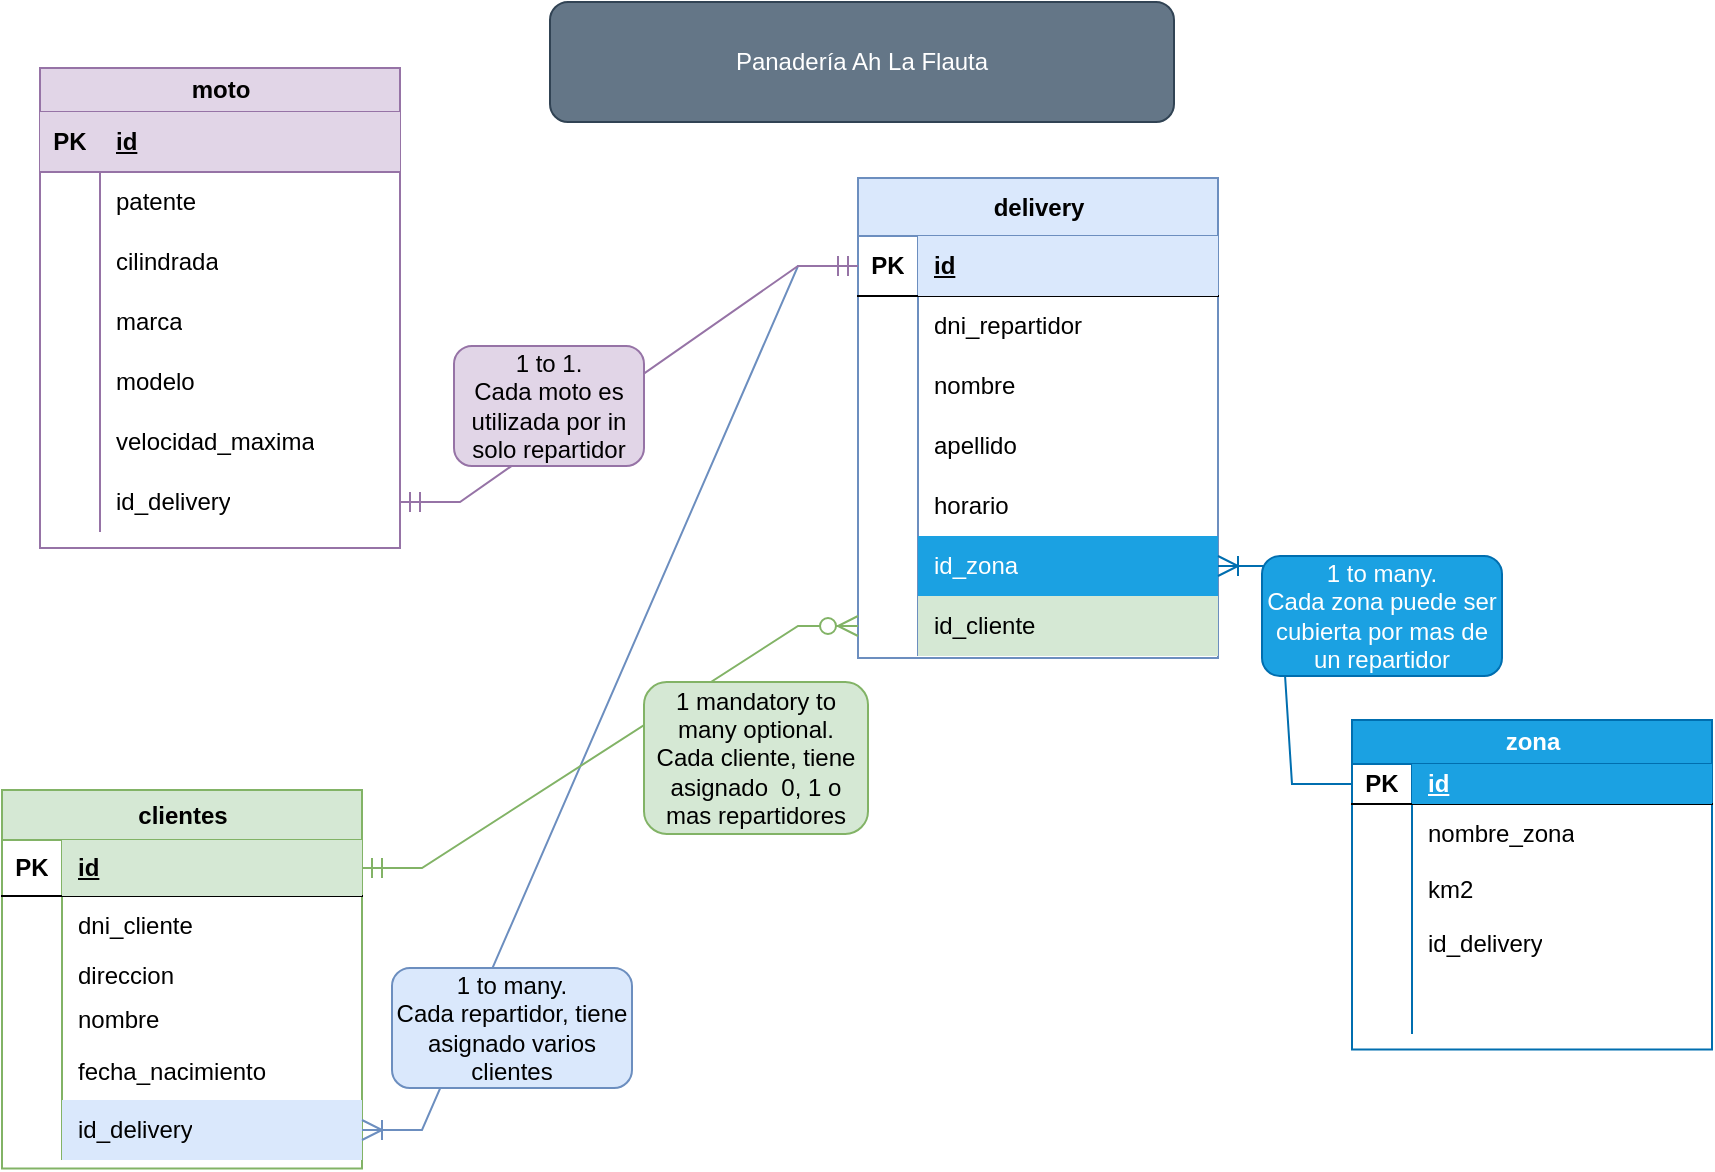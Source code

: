 <mxfile version="23.1.7" type="github">
  <diagram name="Página-1" id="07EMlmF82shYeyKbz94y">
    <mxGraphModel dx="1834" dy="1240" grid="0" gridSize="10" guides="1" tooltips="1" connect="1" arrows="1" fold="1" page="0" pageScale="1" pageWidth="827" pageHeight="1169" math="0" shadow="0">
      <root>
        <mxCell id="0" />
        <mxCell id="1" parent="0" />
        <mxCell id="xLvmcfwRm7T6vs6qC-uR-1" value="clientes" style="shape=table;startSize=25;container=1;collapsible=1;childLayout=tableLayout;fixedRows=1;rowLines=0;fontStyle=1;align=center;resizeLast=1;html=1;fillColor=#d5e8d4;strokeColor=#82b366;" vertex="1" parent="1">
          <mxGeometry x="-131" y="-6" width="180" height="189.25" as="geometry" />
        </mxCell>
        <mxCell id="xLvmcfwRm7T6vs6qC-uR-2" value="" style="shape=tableRow;horizontal=0;startSize=0;swimlaneHead=0;swimlaneBody=0;fillColor=none;collapsible=0;dropTarget=0;points=[[0,0.5],[1,0.5]];portConstraint=eastwest;top=0;left=0;right=0;bottom=1;" vertex="1" parent="xLvmcfwRm7T6vs6qC-uR-1">
          <mxGeometry y="25" width="180" height="28" as="geometry" />
        </mxCell>
        <mxCell id="xLvmcfwRm7T6vs6qC-uR-3" value="PK" style="shape=partialRectangle;connectable=0;fillColor=none;top=0;left=0;bottom=0;right=0;fontStyle=1;overflow=hidden;whiteSpace=wrap;html=1;" vertex="1" parent="xLvmcfwRm7T6vs6qC-uR-2">
          <mxGeometry width="30" height="28" as="geometry">
            <mxRectangle width="30" height="28" as="alternateBounds" />
          </mxGeometry>
        </mxCell>
        <mxCell id="xLvmcfwRm7T6vs6qC-uR-4" value="id" style="shape=partialRectangle;connectable=0;fillColor=#d5e8d4;top=0;left=0;bottom=0;right=0;align=left;spacingLeft=6;fontStyle=5;overflow=hidden;whiteSpace=wrap;html=1;strokeColor=#82b366;" vertex="1" parent="xLvmcfwRm7T6vs6qC-uR-2">
          <mxGeometry x="30" width="150" height="28" as="geometry">
            <mxRectangle width="150" height="28" as="alternateBounds" />
          </mxGeometry>
        </mxCell>
        <mxCell id="xLvmcfwRm7T6vs6qC-uR-5" value="" style="shape=tableRow;horizontal=0;startSize=0;swimlaneHead=0;swimlaneBody=0;fillColor=none;collapsible=0;dropTarget=0;points=[[0,0.5],[1,0.5]];portConstraint=eastwest;top=0;left=0;right=0;bottom=0;" vertex="1" parent="xLvmcfwRm7T6vs6qC-uR-1">
          <mxGeometry y="53" width="180" height="30" as="geometry" />
        </mxCell>
        <mxCell id="xLvmcfwRm7T6vs6qC-uR-6" value="" style="shape=partialRectangle;connectable=0;fillColor=none;top=0;left=0;bottom=0;right=0;editable=1;overflow=hidden;whiteSpace=wrap;html=1;" vertex="1" parent="xLvmcfwRm7T6vs6qC-uR-5">
          <mxGeometry width="30" height="30" as="geometry">
            <mxRectangle width="30" height="30" as="alternateBounds" />
          </mxGeometry>
        </mxCell>
        <mxCell id="xLvmcfwRm7T6vs6qC-uR-7" value="dni_cliente" style="shape=partialRectangle;connectable=0;fillColor=none;top=0;left=0;bottom=0;right=0;align=left;spacingLeft=6;overflow=hidden;whiteSpace=wrap;html=1;" vertex="1" parent="xLvmcfwRm7T6vs6qC-uR-5">
          <mxGeometry x="30" width="150" height="30" as="geometry">
            <mxRectangle width="150" height="30" as="alternateBounds" />
          </mxGeometry>
        </mxCell>
        <mxCell id="xLvmcfwRm7T6vs6qC-uR-8" value="" style="shape=tableRow;horizontal=0;startSize=0;swimlaneHead=0;swimlaneBody=0;fillColor=none;collapsible=0;dropTarget=0;points=[[0,0.5],[1,0.5]];portConstraint=eastwest;top=0;left=0;right=0;bottom=0;" vertex="1" parent="xLvmcfwRm7T6vs6qC-uR-1">
          <mxGeometry y="83" width="180" height="20" as="geometry" />
        </mxCell>
        <mxCell id="xLvmcfwRm7T6vs6qC-uR-9" value="" style="shape=partialRectangle;connectable=0;fillColor=none;top=0;left=0;bottom=0;right=0;editable=1;overflow=hidden;whiteSpace=wrap;html=1;" vertex="1" parent="xLvmcfwRm7T6vs6qC-uR-8">
          <mxGeometry width="30" height="20" as="geometry">
            <mxRectangle width="30" height="20" as="alternateBounds" />
          </mxGeometry>
        </mxCell>
        <mxCell id="xLvmcfwRm7T6vs6qC-uR-10" value="direccion" style="shape=partialRectangle;connectable=0;fillColor=none;top=0;left=0;bottom=0;right=0;align=left;spacingLeft=6;overflow=hidden;whiteSpace=wrap;html=1;" vertex="1" parent="xLvmcfwRm7T6vs6qC-uR-8">
          <mxGeometry x="30" width="150" height="20" as="geometry">
            <mxRectangle width="150" height="20" as="alternateBounds" />
          </mxGeometry>
        </mxCell>
        <mxCell id="xLvmcfwRm7T6vs6qC-uR-11" value="" style="shape=tableRow;horizontal=0;startSize=0;swimlaneHead=0;swimlaneBody=0;fillColor=none;collapsible=0;dropTarget=0;points=[[0,0.5],[1,0.5]];portConstraint=eastwest;top=0;left=0;right=0;bottom=0;" vertex="1" parent="xLvmcfwRm7T6vs6qC-uR-1">
          <mxGeometry y="103" width="180" height="24" as="geometry" />
        </mxCell>
        <mxCell id="xLvmcfwRm7T6vs6qC-uR-12" value="" style="shape=partialRectangle;connectable=0;fillColor=none;top=0;left=0;bottom=0;right=0;editable=1;overflow=hidden;whiteSpace=wrap;html=1;" vertex="1" parent="xLvmcfwRm7T6vs6qC-uR-11">
          <mxGeometry width="30" height="24" as="geometry">
            <mxRectangle width="30" height="24" as="alternateBounds" />
          </mxGeometry>
        </mxCell>
        <mxCell id="xLvmcfwRm7T6vs6qC-uR-13" value="nombre" style="shape=partialRectangle;connectable=0;fillColor=none;top=0;left=0;bottom=0;right=0;align=left;spacingLeft=6;overflow=hidden;whiteSpace=wrap;html=1;" vertex="1" parent="xLvmcfwRm7T6vs6qC-uR-11">
          <mxGeometry x="30" width="150" height="24" as="geometry">
            <mxRectangle width="150" height="24" as="alternateBounds" />
          </mxGeometry>
        </mxCell>
        <mxCell id="xLvmcfwRm7T6vs6qC-uR-49" value="" style="shape=tableRow;horizontal=0;startSize=0;swimlaneHead=0;swimlaneBody=0;fillColor=none;collapsible=0;dropTarget=0;points=[[0,0.5],[1,0.5]];portConstraint=eastwest;top=0;left=0;right=0;bottom=0;" vertex="1" parent="xLvmcfwRm7T6vs6qC-uR-1">
          <mxGeometry y="127" width="180" height="28" as="geometry" />
        </mxCell>
        <mxCell id="xLvmcfwRm7T6vs6qC-uR-50" value="" style="shape=partialRectangle;connectable=0;fillColor=none;top=0;left=0;bottom=0;right=0;editable=1;overflow=hidden;whiteSpace=wrap;html=1;" vertex="1" parent="xLvmcfwRm7T6vs6qC-uR-49">
          <mxGeometry width="30" height="28" as="geometry">
            <mxRectangle width="30" height="28" as="alternateBounds" />
          </mxGeometry>
        </mxCell>
        <mxCell id="xLvmcfwRm7T6vs6qC-uR-51" value="fecha_nacimiento" style="shape=partialRectangle;connectable=0;fillColor=none;top=0;left=0;bottom=0;right=0;align=left;spacingLeft=6;overflow=hidden;whiteSpace=wrap;html=1;" vertex="1" parent="xLvmcfwRm7T6vs6qC-uR-49">
          <mxGeometry x="30" width="150" height="28" as="geometry">
            <mxRectangle width="150" height="28" as="alternateBounds" />
          </mxGeometry>
        </mxCell>
        <mxCell id="xLvmcfwRm7T6vs6qC-uR-75" value="" style="shape=tableRow;horizontal=0;startSize=0;swimlaneHead=0;swimlaneBody=0;fillColor=none;collapsible=0;dropTarget=0;points=[[0,0.5],[1,0.5]];portConstraint=eastwest;top=0;left=0;right=0;bottom=0;" vertex="1" parent="xLvmcfwRm7T6vs6qC-uR-1">
          <mxGeometry y="155" width="180" height="30" as="geometry" />
        </mxCell>
        <mxCell id="xLvmcfwRm7T6vs6qC-uR-76" value="" style="shape=partialRectangle;connectable=0;fillColor=none;top=0;left=0;bottom=0;right=0;editable=1;overflow=hidden;whiteSpace=wrap;html=1;" vertex="1" parent="xLvmcfwRm7T6vs6qC-uR-75">
          <mxGeometry width="30" height="30" as="geometry">
            <mxRectangle width="30" height="30" as="alternateBounds" />
          </mxGeometry>
        </mxCell>
        <mxCell id="xLvmcfwRm7T6vs6qC-uR-77" value="id_delivery" style="shape=partialRectangle;connectable=0;fillColor=#dae8fc;top=0;left=0;bottom=0;right=0;align=left;spacingLeft=6;overflow=hidden;whiteSpace=wrap;html=1;strokeColor=#6c8ebf;" vertex="1" parent="xLvmcfwRm7T6vs6qC-uR-75">
          <mxGeometry x="30" width="150" height="30" as="geometry">
            <mxRectangle width="150" height="30" as="alternateBounds" />
          </mxGeometry>
        </mxCell>
        <mxCell id="xLvmcfwRm7T6vs6qC-uR-14" value="delivery" style="shape=table;startSize=29;container=1;collapsible=1;childLayout=tableLayout;fixedRows=1;rowLines=0;fontStyle=1;align=center;resizeLast=1;html=1;fillColor=#dae8fc;strokeColor=#6c8ebf;" vertex="1" parent="1">
          <mxGeometry x="297" y="-312" width="180" height="240" as="geometry" />
        </mxCell>
        <mxCell id="xLvmcfwRm7T6vs6qC-uR-15" value="" style="shape=tableRow;horizontal=0;startSize=0;swimlaneHead=0;swimlaneBody=0;fillColor=none;collapsible=0;dropTarget=0;points=[[0,0.5],[1,0.5]];portConstraint=eastwest;top=0;left=0;right=0;bottom=1;" vertex="1" parent="xLvmcfwRm7T6vs6qC-uR-14">
          <mxGeometry y="29" width="180" height="30" as="geometry" />
        </mxCell>
        <mxCell id="xLvmcfwRm7T6vs6qC-uR-16" value="PK" style="shape=partialRectangle;connectable=0;fillColor=none;top=0;left=0;bottom=0;right=0;fontStyle=1;overflow=hidden;whiteSpace=wrap;html=1;" vertex="1" parent="xLvmcfwRm7T6vs6qC-uR-15">
          <mxGeometry width="30" height="30" as="geometry">
            <mxRectangle width="30" height="30" as="alternateBounds" />
          </mxGeometry>
        </mxCell>
        <mxCell id="xLvmcfwRm7T6vs6qC-uR-17" value="id" style="shape=partialRectangle;connectable=0;fillColor=#dae8fc;top=0;left=0;bottom=0;right=0;align=left;spacingLeft=6;fontStyle=5;overflow=hidden;whiteSpace=wrap;html=1;strokeColor=#6c8ebf;" vertex="1" parent="xLvmcfwRm7T6vs6qC-uR-15">
          <mxGeometry x="30" width="150" height="30" as="geometry">
            <mxRectangle width="150" height="30" as="alternateBounds" />
          </mxGeometry>
        </mxCell>
        <mxCell id="xLvmcfwRm7T6vs6qC-uR-18" value="" style="shape=tableRow;horizontal=0;startSize=0;swimlaneHead=0;swimlaneBody=0;fillColor=none;collapsible=0;dropTarget=0;points=[[0,0.5],[1,0.5]];portConstraint=eastwest;top=0;left=0;right=0;bottom=0;" vertex="1" parent="xLvmcfwRm7T6vs6qC-uR-14">
          <mxGeometry y="59" width="180" height="30" as="geometry" />
        </mxCell>
        <mxCell id="xLvmcfwRm7T6vs6qC-uR-19" value="" style="shape=partialRectangle;connectable=0;fillColor=none;top=0;left=0;bottom=0;right=0;editable=1;overflow=hidden;whiteSpace=wrap;html=1;" vertex="1" parent="xLvmcfwRm7T6vs6qC-uR-18">
          <mxGeometry width="30" height="30" as="geometry">
            <mxRectangle width="30" height="30" as="alternateBounds" />
          </mxGeometry>
        </mxCell>
        <mxCell id="xLvmcfwRm7T6vs6qC-uR-20" value="dni_repartidor" style="shape=partialRectangle;connectable=0;fillColor=none;top=0;left=0;bottom=0;right=0;align=left;spacingLeft=6;overflow=hidden;whiteSpace=wrap;html=1;" vertex="1" parent="xLvmcfwRm7T6vs6qC-uR-18">
          <mxGeometry x="30" width="150" height="30" as="geometry">
            <mxRectangle width="150" height="30" as="alternateBounds" />
          </mxGeometry>
        </mxCell>
        <mxCell id="xLvmcfwRm7T6vs6qC-uR-21" value="" style="shape=tableRow;horizontal=0;startSize=0;swimlaneHead=0;swimlaneBody=0;fillColor=none;collapsible=0;dropTarget=0;points=[[0,0.5],[1,0.5]];portConstraint=eastwest;top=0;left=0;right=0;bottom=0;" vertex="1" parent="xLvmcfwRm7T6vs6qC-uR-14">
          <mxGeometry y="89" width="180" height="30" as="geometry" />
        </mxCell>
        <mxCell id="xLvmcfwRm7T6vs6qC-uR-22" value="" style="shape=partialRectangle;connectable=0;fillColor=none;top=0;left=0;bottom=0;right=0;editable=1;overflow=hidden;whiteSpace=wrap;html=1;" vertex="1" parent="xLvmcfwRm7T6vs6qC-uR-21">
          <mxGeometry width="30" height="30" as="geometry">
            <mxRectangle width="30" height="30" as="alternateBounds" />
          </mxGeometry>
        </mxCell>
        <mxCell id="xLvmcfwRm7T6vs6qC-uR-23" value="nombre" style="shape=partialRectangle;connectable=0;fillColor=none;top=0;left=0;bottom=0;right=0;align=left;spacingLeft=6;overflow=hidden;whiteSpace=wrap;html=1;" vertex="1" parent="xLvmcfwRm7T6vs6qC-uR-21">
          <mxGeometry x="30" width="150" height="30" as="geometry">
            <mxRectangle width="150" height="30" as="alternateBounds" />
          </mxGeometry>
        </mxCell>
        <mxCell id="xLvmcfwRm7T6vs6qC-uR-24" value="" style="shape=tableRow;horizontal=0;startSize=0;swimlaneHead=0;swimlaneBody=0;fillColor=none;collapsible=0;dropTarget=0;points=[[0,0.5],[1,0.5]];portConstraint=eastwest;top=0;left=0;right=0;bottom=0;" vertex="1" parent="xLvmcfwRm7T6vs6qC-uR-14">
          <mxGeometry y="119" width="180" height="30" as="geometry" />
        </mxCell>
        <mxCell id="xLvmcfwRm7T6vs6qC-uR-25" value="" style="shape=partialRectangle;connectable=0;fillColor=none;top=0;left=0;bottom=0;right=0;editable=1;overflow=hidden;whiteSpace=wrap;html=1;" vertex="1" parent="xLvmcfwRm7T6vs6qC-uR-24">
          <mxGeometry width="30" height="30" as="geometry">
            <mxRectangle width="30" height="30" as="alternateBounds" />
          </mxGeometry>
        </mxCell>
        <mxCell id="xLvmcfwRm7T6vs6qC-uR-26" value="apellido" style="shape=partialRectangle;connectable=0;fillColor=none;top=0;left=0;bottom=0;right=0;align=left;spacingLeft=6;overflow=hidden;whiteSpace=wrap;html=1;" vertex="1" parent="xLvmcfwRm7T6vs6qC-uR-24">
          <mxGeometry x="30" width="150" height="30" as="geometry">
            <mxRectangle width="150" height="30" as="alternateBounds" />
          </mxGeometry>
        </mxCell>
        <mxCell id="xLvmcfwRm7T6vs6qC-uR-27" value="" style="shape=tableRow;horizontal=0;startSize=0;swimlaneHead=0;swimlaneBody=0;fillColor=none;collapsible=0;dropTarget=0;points=[[0,0.5],[1,0.5]];portConstraint=eastwest;top=0;left=0;right=0;bottom=0;" vertex="1" parent="xLvmcfwRm7T6vs6qC-uR-14">
          <mxGeometry y="149" width="180" height="30" as="geometry" />
        </mxCell>
        <mxCell id="xLvmcfwRm7T6vs6qC-uR-28" value="" style="shape=partialRectangle;connectable=0;fillColor=none;top=0;left=0;bottom=0;right=0;editable=1;overflow=hidden;whiteSpace=wrap;html=1;" vertex="1" parent="xLvmcfwRm7T6vs6qC-uR-27">
          <mxGeometry width="30" height="30" as="geometry">
            <mxRectangle width="30" height="30" as="alternateBounds" />
          </mxGeometry>
        </mxCell>
        <mxCell id="xLvmcfwRm7T6vs6qC-uR-29" value="horario" style="shape=partialRectangle;connectable=0;fillColor=none;top=0;left=0;bottom=0;right=0;align=left;spacingLeft=6;overflow=hidden;whiteSpace=wrap;html=1;" vertex="1" parent="xLvmcfwRm7T6vs6qC-uR-27">
          <mxGeometry x="30" width="150" height="30" as="geometry">
            <mxRectangle width="150" height="30" as="alternateBounds" />
          </mxGeometry>
        </mxCell>
        <mxCell id="xLvmcfwRm7T6vs6qC-uR-70" value="" style="shape=tableRow;horizontal=0;startSize=0;swimlaneHead=0;swimlaneBody=0;fillColor=none;collapsible=0;dropTarget=0;points=[[0,0.5],[1,0.5]];portConstraint=eastwest;top=0;left=0;right=0;bottom=0;" vertex="1" parent="xLvmcfwRm7T6vs6qC-uR-14">
          <mxGeometry y="179" width="180" height="30" as="geometry" />
        </mxCell>
        <mxCell id="xLvmcfwRm7T6vs6qC-uR-71" value="" style="shape=partialRectangle;connectable=0;fillColor=none;top=0;left=0;bottom=0;right=0;editable=1;overflow=hidden;whiteSpace=wrap;html=1;" vertex="1" parent="xLvmcfwRm7T6vs6qC-uR-70">
          <mxGeometry width="30" height="30" as="geometry">
            <mxRectangle width="30" height="30" as="alternateBounds" />
          </mxGeometry>
        </mxCell>
        <mxCell id="xLvmcfwRm7T6vs6qC-uR-72" value="id_zona" style="shape=partialRectangle;connectable=0;fillColor=#1ba1e2;top=0;left=0;bottom=0;right=0;align=left;spacingLeft=6;overflow=hidden;whiteSpace=wrap;html=1;fontColor=#ffffff;strokeColor=#006EAF;" vertex="1" parent="xLvmcfwRm7T6vs6qC-uR-70">
          <mxGeometry x="30" width="150" height="30" as="geometry">
            <mxRectangle width="150" height="30" as="alternateBounds" />
          </mxGeometry>
        </mxCell>
        <mxCell id="xLvmcfwRm7T6vs6qC-uR-81" value="" style="shape=tableRow;horizontal=0;startSize=0;swimlaneHead=0;swimlaneBody=0;fillColor=none;collapsible=0;dropTarget=0;points=[[0,0.5],[1,0.5]];portConstraint=eastwest;top=0;left=0;right=0;bottom=0;" vertex="1" parent="xLvmcfwRm7T6vs6qC-uR-14">
          <mxGeometry y="209" width="180" height="30" as="geometry" />
        </mxCell>
        <mxCell id="xLvmcfwRm7T6vs6qC-uR-82" value="" style="shape=partialRectangle;connectable=0;fillColor=none;top=0;left=0;bottom=0;right=0;editable=1;overflow=hidden;whiteSpace=wrap;html=1;" vertex="1" parent="xLvmcfwRm7T6vs6qC-uR-81">
          <mxGeometry width="30" height="30" as="geometry">
            <mxRectangle width="30" height="30" as="alternateBounds" />
          </mxGeometry>
        </mxCell>
        <mxCell id="xLvmcfwRm7T6vs6qC-uR-83" value="id_cliente" style="shape=partialRectangle;connectable=0;fillColor=#d5e8d4;top=0;left=0;bottom=0;right=0;align=left;spacingLeft=6;overflow=hidden;whiteSpace=wrap;html=1;strokeColor=#82b366;" vertex="1" parent="xLvmcfwRm7T6vs6qC-uR-81">
          <mxGeometry x="30" width="150" height="30" as="geometry">
            <mxRectangle width="150" height="30" as="alternateBounds" />
          </mxGeometry>
        </mxCell>
        <mxCell id="xLvmcfwRm7T6vs6qC-uR-30" value="moto" style="shape=table;startSize=22;container=1;collapsible=1;childLayout=tableLayout;fixedRows=1;rowLines=0;fontStyle=1;align=center;resizeLast=1;html=1;fillColor=#e1d5e7;strokeColor=#9673a6;" vertex="1" parent="1">
          <mxGeometry x="-112" y="-367" width="180" height="240" as="geometry" />
        </mxCell>
        <mxCell id="xLvmcfwRm7T6vs6qC-uR-31" value="" style="shape=tableRow;horizontal=0;startSize=0;swimlaneHead=0;swimlaneBody=0;fillColor=#e1d5e7;collapsible=0;dropTarget=0;points=[[0,0.5],[1,0.5]];portConstraint=eastwest;top=0;left=0;right=0;bottom=1;strokeColor=#9673a6;" vertex="1" parent="xLvmcfwRm7T6vs6qC-uR-30">
          <mxGeometry y="22" width="180" height="30" as="geometry" />
        </mxCell>
        <mxCell id="xLvmcfwRm7T6vs6qC-uR-32" value="PK" style="shape=partialRectangle;connectable=0;fillColor=none;top=0;left=0;bottom=0;right=0;fontStyle=1;overflow=hidden;whiteSpace=wrap;html=1;" vertex="1" parent="xLvmcfwRm7T6vs6qC-uR-31">
          <mxGeometry width="30" height="30" as="geometry">
            <mxRectangle width="30" height="30" as="alternateBounds" />
          </mxGeometry>
        </mxCell>
        <mxCell id="xLvmcfwRm7T6vs6qC-uR-33" value="id" style="shape=partialRectangle;connectable=0;fillColor=none;top=0;left=0;bottom=0;right=0;align=left;spacingLeft=6;fontStyle=5;overflow=hidden;whiteSpace=wrap;html=1;" vertex="1" parent="xLvmcfwRm7T6vs6qC-uR-31">
          <mxGeometry x="30" width="150" height="30" as="geometry">
            <mxRectangle width="150" height="30" as="alternateBounds" />
          </mxGeometry>
        </mxCell>
        <mxCell id="xLvmcfwRm7T6vs6qC-uR-34" value="" style="shape=tableRow;horizontal=0;startSize=0;swimlaneHead=0;swimlaneBody=0;fillColor=none;collapsible=0;dropTarget=0;points=[[0,0.5],[1,0.5]];portConstraint=eastwest;top=0;left=0;right=0;bottom=0;" vertex="1" parent="xLvmcfwRm7T6vs6qC-uR-30">
          <mxGeometry y="52" width="180" height="30" as="geometry" />
        </mxCell>
        <mxCell id="xLvmcfwRm7T6vs6qC-uR-35" value="" style="shape=partialRectangle;connectable=0;fillColor=none;top=0;left=0;bottom=0;right=0;editable=1;overflow=hidden;whiteSpace=wrap;html=1;" vertex="1" parent="xLvmcfwRm7T6vs6qC-uR-34">
          <mxGeometry width="30" height="30" as="geometry">
            <mxRectangle width="30" height="30" as="alternateBounds" />
          </mxGeometry>
        </mxCell>
        <mxCell id="xLvmcfwRm7T6vs6qC-uR-36" value="patente" style="shape=partialRectangle;connectable=0;fillColor=none;top=0;left=0;bottom=0;right=0;align=left;spacingLeft=6;overflow=hidden;whiteSpace=wrap;html=1;" vertex="1" parent="xLvmcfwRm7T6vs6qC-uR-34">
          <mxGeometry x="30" width="150" height="30" as="geometry">
            <mxRectangle width="150" height="30" as="alternateBounds" />
          </mxGeometry>
        </mxCell>
        <mxCell id="xLvmcfwRm7T6vs6qC-uR-37" value="" style="shape=tableRow;horizontal=0;startSize=0;swimlaneHead=0;swimlaneBody=0;fillColor=none;collapsible=0;dropTarget=0;points=[[0,0.5],[1,0.5]];portConstraint=eastwest;top=0;left=0;right=0;bottom=0;" vertex="1" parent="xLvmcfwRm7T6vs6qC-uR-30">
          <mxGeometry y="82" width="180" height="30" as="geometry" />
        </mxCell>
        <mxCell id="xLvmcfwRm7T6vs6qC-uR-38" value="" style="shape=partialRectangle;connectable=0;fillColor=none;top=0;left=0;bottom=0;right=0;editable=1;overflow=hidden;whiteSpace=wrap;html=1;" vertex="1" parent="xLvmcfwRm7T6vs6qC-uR-37">
          <mxGeometry width="30" height="30" as="geometry">
            <mxRectangle width="30" height="30" as="alternateBounds" />
          </mxGeometry>
        </mxCell>
        <mxCell id="xLvmcfwRm7T6vs6qC-uR-39" value="cilindrada" style="shape=partialRectangle;connectable=0;fillColor=none;top=0;left=0;bottom=0;right=0;align=left;spacingLeft=6;overflow=hidden;whiteSpace=wrap;html=1;" vertex="1" parent="xLvmcfwRm7T6vs6qC-uR-37">
          <mxGeometry x="30" width="150" height="30" as="geometry">
            <mxRectangle width="150" height="30" as="alternateBounds" />
          </mxGeometry>
        </mxCell>
        <mxCell id="xLvmcfwRm7T6vs6qC-uR-40" value="" style="shape=tableRow;horizontal=0;startSize=0;swimlaneHead=0;swimlaneBody=0;fillColor=none;collapsible=0;dropTarget=0;points=[[0,0.5],[1,0.5]];portConstraint=eastwest;top=0;left=0;right=0;bottom=0;" vertex="1" parent="xLvmcfwRm7T6vs6qC-uR-30">
          <mxGeometry y="112" width="180" height="30" as="geometry" />
        </mxCell>
        <mxCell id="xLvmcfwRm7T6vs6qC-uR-41" value="" style="shape=partialRectangle;connectable=0;fillColor=none;top=0;left=0;bottom=0;right=0;editable=1;overflow=hidden;whiteSpace=wrap;html=1;" vertex="1" parent="xLvmcfwRm7T6vs6qC-uR-40">
          <mxGeometry width="30" height="30" as="geometry">
            <mxRectangle width="30" height="30" as="alternateBounds" />
          </mxGeometry>
        </mxCell>
        <mxCell id="xLvmcfwRm7T6vs6qC-uR-42" value="marca" style="shape=partialRectangle;connectable=0;fillColor=none;top=0;left=0;bottom=0;right=0;align=left;spacingLeft=6;overflow=hidden;whiteSpace=wrap;html=1;" vertex="1" parent="xLvmcfwRm7T6vs6qC-uR-40">
          <mxGeometry x="30" width="150" height="30" as="geometry">
            <mxRectangle width="150" height="30" as="alternateBounds" />
          </mxGeometry>
        </mxCell>
        <mxCell id="xLvmcfwRm7T6vs6qC-uR-43" value="" style="shape=tableRow;horizontal=0;startSize=0;swimlaneHead=0;swimlaneBody=0;fillColor=none;collapsible=0;dropTarget=0;points=[[0,0.5],[1,0.5]];portConstraint=eastwest;top=0;left=0;right=0;bottom=0;" vertex="1" parent="xLvmcfwRm7T6vs6qC-uR-30">
          <mxGeometry y="142" width="180" height="30" as="geometry" />
        </mxCell>
        <mxCell id="xLvmcfwRm7T6vs6qC-uR-44" value="" style="shape=partialRectangle;connectable=0;fillColor=none;top=0;left=0;bottom=0;right=0;editable=1;overflow=hidden;whiteSpace=wrap;html=1;" vertex="1" parent="xLvmcfwRm7T6vs6qC-uR-43">
          <mxGeometry width="30" height="30" as="geometry">
            <mxRectangle width="30" height="30" as="alternateBounds" />
          </mxGeometry>
        </mxCell>
        <mxCell id="xLvmcfwRm7T6vs6qC-uR-45" value="modelo" style="shape=partialRectangle;connectable=0;fillColor=none;top=0;left=0;bottom=0;right=0;align=left;spacingLeft=6;overflow=hidden;whiteSpace=wrap;html=1;" vertex="1" parent="xLvmcfwRm7T6vs6qC-uR-43">
          <mxGeometry x="30" width="150" height="30" as="geometry">
            <mxRectangle width="150" height="30" as="alternateBounds" />
          </mxGeometry>
        </mxCell>
        <mxCell id="xLvmcfwRm7T6vs6qC-uR-46" value="" style="shape=tableRow;horizontal=0;startSize=0;swimlaneHead=0;swimlaneBody=0;fillColor=none;collapsible=0;dropTarget=0;points=[[0,0.5],[1,0.5]];portConstraint=eastwest;top=0;left=0;right=0;bottom=0;" vertex="1" parent="xLvmcfwRm7T6vs6qC-uR-30">
          <mxGeometry y="172" width="180" height="30" as="geometry" />
        </mxCell>
        <mxCell id="xLvmcfwRm7T6vs6qC-uR-47" value="" style="shape=partialRectangle;connectable=0;fillColor=none;top=0;left=0;bottom=0;right=0;editable=1;overflow=hidden;whiteSpace=wrap;html=1;" vertex="1" parent="xLvmcfwRm7T6vs6qC-uR-46">
          <mxGeometry width="30" height="30" as="geometry">
            <mxRectangle width="30" height="30" as="alternateBounds" />
          </mxGeometry>
        </mxCell>
        <mxCell id="xLvmcfwRm7T6vs6qC-uR-48" value="velocidad_maxima" style="shape=partialRectangle;connectable=0;fillColor=none;top=0;left=0;bottom=0;right=0;align=left;spacingLeft=6;overflow=hidden;whiteSpace=wrap;html=1;" vertex="1" parent="xLvmcfwRm7T6vs6qC-uR-46">
          <mxGeometry x="30" width="150" height="30" as="geometry">
            <mxRectangle width="150" height="30" as="alternateBounds" />
          </mxGeometry>
        </mxCell>
        <mxCell id="xLvmcfwRm7T6vs6qC-uR-89" value="" style="shape=tableRow;horizontal=0;startSize=0;swimlaneHead=0;swimlaneBody=0;fillColor=none;collapsible=0;dropTarget=0;points=[[0,0.5],[1,0.5]];portConstraint=eastwest;top=0;left=0;right=0;bottom=0;" vertex="1" parent="xLvmcfwRm7T6vs6qC-uR-30">
          <mxGeometry y="202" width="180" height="30" as="geometry" />
        </mxCell>
        <mxCell id="xLvmcfwRm7T6vs6qC-uR-90" value="" style="shape=partialRectangle;connectable=0;fillColor=none;top=0;left=0;bottom=0;right=0;editable=1;overflow=hidden;whiteSpace=wrap;html=1;" vertex="1" parent="xLvmcfwRm7T6vs6qC-uR-89">
          <mxGeometry width="30" height="30" as="geometry">
            <mxRectangle width="30" height="30" as="alternateBounds" />
          </mxGeometry>
        </mxCell>
        <mxCell id="xLvmcfwRm7T6vs6qC-uR-91" value="id_delivery" style="shape=partialRectangle;connectable=0;fillColor=none;top=0;left=0;bottom=0;right=0;align=left;spacingLeft=6;overflow=hidden;whiteSpace=wrap;html=1;" vertex="1" parent="xLvmcfwRm7T6vs6qC-uR-89">
          <mxGeometry x="30" width="150" height="30" as="geometry">
            <mxRectangle width="150" height="30" as="alternateBounds" />
          </mxGeometry>
        </mxCell>
        <mxCell id="xLvmcfwRm7T6vs6qC-uR-52" value="zona" style="shape=table;startSize=22;container=1;collapsible=1;childLayout=tableLayout;fixedRows=1;rowLines=0;fontStyle=1;align=center;resizeLast=1;html=1;fillColor=#1ba1e2;fontColor=#ffffff;strokeColor=#006EAF;" vertex="1" parent="1">
          <mxGeometry x="544" y="-41" width="180" height="164.75" as="geometry" />
        </mxCell>
        <mxCell id="xLvmcfwRm7T6vs6qC-uR-53" value="" style="shape=tableRow;horizontal=0;startSize=0;swimlaneHead=0;swimlaneBody=0;fillColor=none;collapsible=0;dropTarget=0;points=[[0,0.5],[1,0.5]];portConstraint=eastwest;top=0;left=0;right=0;bottom=1;" vertex="1" parent="xLvmcfwRm7T6vs6qC-uR-52">
          <mxGeometry y="22" width="180" height="20" as="geometry" />
        </mxCell>
        <mxCell id="xLvmcfwRm7T6vs6qC-uR-54" value="PK" style="shape=partialRectangle;connectable=0;fillColor=none;top=0;left=0;bottom=0;right=0;fontStyle=1;overflow=hidden;whiteSpace=wrap;html=1;" vertex="1" parent="xLvmcfwRm7T6vs6qC-uR-53">
          <mxGeometry width="30" height="20" as="geometry">
            <mxRectangle width="30" height="20" as="alternateBounds" />
          </mxGeometry>
        </mxCell>
        <mxCell id="xLvmcfwRm7T6vs6qC-uR-55" value="id" style="shape=partialRectangle;connectable=0;fillColor=#1ba1e2;top=0;left=0;bottom=0;right=0;align=left;spacingLeft=6;fontStyle=5;overflow=hidden;whiteSpace=wrap;html=1;fontColor=#ffffff;strokeColor=#006EAF;" vertex="1" parent="xLvmcfwRm7T6vs6qC-uR-53">
          <mxGeometry x="30" width="150" height="20" as="geometry">
            <mxRectangle width="150" height="20" as="alternateBounds" />
          </mxGeometry>
        </mxCell>
        <mxCell id="xLvmcfwRm7T6vs6qC-uR-56" value="" style="shape=tableRow;horizontal=0;startSize=0;swimlaneHead=0;swimlaneBody=0;fillColor=none;collapsible=0;dropTarget=0;points=[[0,0.5],[1,0.5]];portConstraint=eastwest;top=0;left=0;right=0;bottom=0;" vertex="1" parent="xLvmcfwRm7T6vs6qC-uR-52">
          <mxGeometry y="42" width="180" height="30" as="geometry" />
        </mxCell>
        <mxCell id="xLvmcfwRm7T6vs6qC-uR-57" value="" style="shape=partialRectangle;connectable=0;fillColor=none;top=0;left=0;bottom=0;right=0;editable=1;overflow=hidden;whiteSpace=wrap;html=1;" vertex="1" parent="xLvmcfwRm7T6vs6qC-uR-56">
          <mxGeometry width="30" height="30" as="geometry">
            <mxRectangle width="30" height="30" as="alternateBounds" />
          </mxGeometry>
        </mxCell>
        <mxCell id="xLvmcfwRm7T6vs6qC-uR-58" value="nombre_zona" style="shape=partialRectangle;connectable=0;fillColor=none;top=0;left=0;bottom=0;right=0;align=left;spacingLeft=6;overflow=hidden;whiteSpace=wrap;html=1;" vertex="1" parent="xLvmcfwRm7T6vs6qC-uR-56">
          <mxGeometry x="30" width="150" height="30" as="geometry">
            <mxRectangle width="150" height="30" as="alternateBounds" />
          </mxGeometry>
        </mxCell>
        <mxCell id="xLvmcfwRm7T6vs6qC-uR-59" value="" style="shape=tableRow;horizontal=0;startSize=0;swimlaneHead=0;swimlaneBody=0;fillColor=none;collapsible=0;dropTarget=0;points=[[0,0.5],[1,0.5]];portConstraint=eastwest;top=0;left=0;right=0;bottom=0;" vertex="1" parent="xLvmcfwRm7T6vs6qC-uR-52">
          <mxGeometry y="72" width="180" height="25" as="geometry" />
        </mxCell>
        <mxCell id="xLvmcfwRm7T6vs6qC-uR-60" value="" style="shape=partialRectangle;connectable=0;fillColor=none;top=0;left=0;bottom=0;right=0;editable=1;overflow=hidden;whiteSpace=wrap;html=1;" vertex="1" parent="xLvmcfwRm7T6vs6qC-uR-59">
          <mxGeometry width="30" height="25" as="geometry">
            <mxRectangle width="30" height="25" as="alternateBounds" />
          </mxGeometry>
        </mxCell>
        <mxCell id="xLvmcfwRm7T6vs6qC-uR-61" value="km2" style="shape=partialRectangle;connectable=0;fillColor=none;top=0;left=0;bottom=0;right=0;align=left;spacingLeft=6;overflow=hidden;whiteSpace=wrap;html=1;" vertex="1" parent="xLvmcfwRm7T6vs6qC-uR-59">
          <mxGeometry x="30" width="150" height="25" as="geometry">
            <mxRectangle width="150" height="25" as="alternateBounds" />
          </mxGeometry>
        </mxCell>
        <mxCell id="xLvmcfwRm7T6vs6qC-uR-62" value="" style="shape=tableRow;horizontal=0;startSize=0;swimlaneHead=0;swimlaneBody=0;fillColor=none;collapsible=0;dropTarget=0;points=[[0,0.5],[1,0.5]];portConstraint=eastwest;top=0;left=0;right=0;bottom=0;" vertex="1" parent="xLvmcfwRm7T6vs6qC-uR-52">
          <mxGeometry y="97" width="180" height="30" as="geometry" />
        </mxCell>
        <mxCell id="xLvmcfwRm7T6vs6qC-uR-63" value="" style="shape=partialRectangle;connectable=0;fillColor=none;top=0;left=0;bottom=0;right=0;editable=1;overflow=hidden;whiteSpace=wrap;html=1;" vertex="1" parent="xLvmcfwRm7T6vs6qC-uR-62">
          <mxGeometry width="30" height="30" as="geometry">
            <mxRectangle width="30" height="30" as="alternateBounds" />
          </mxGeometry>
        </mxCell>
        <mxCell id="xLvmcfwRm7T6vs6qC-uR-64" value="id_delivery" style="shape=partialRectangle;connectable=0;fillColor=none;top=0;left=0;bottom=0;right=0;align=left;spacingLeft=6;overflow=hidden;whiteSpace=wrap;html=1;" vertex="1" parent="xLvmcfwRm7T6vs6qC-uR-62">
          <mxGeometry x="30" width="150" height="30" as="geometry">
            <mxRectangle width="150" height="30" as="alternateBounds" />
          </mxGeometry>
        </mxCell>
        <mxCell id="xLvmcfwRm7T6vs6qC-uR-65" value="" style="shape=tableRow;horizontal=0;startSize=0;swimlaneHead=0;swimlaneBody=0;fillColor=none;collapsible=0;dropTarget=0;points=[[0,0.5],[1,0.5]];portConstraint=eastwest;top=0;left=0;right=0;bottom=0;" vertex="1" parent="xLvmcfwRm7T6vs6qC-uR-52">
          <mxGeometry y="127" width="180" height="30" as="geometry" />
        </mxCell>
        <mxCell id="xLvmcfwRm7T6vs6qC-uR-66" value="" style="shape=partialRectangle;connectable=0;fillColor=none;top=0;left=0;bottom=0;right=0;editable=1;overflow=hidden;whiteSpace=wrap;html=1;" vertex="1" parent="xLvmcfwRm7T6vs6qC-uR-65">
          <mxGeometry width="30" height="30" as="geometry">
            <mxRectangle width="30" height="30" as="alternateBounds" />
          </mxGeometry>
        </mxCell>
        <mxCell id="xLvmcfwRm7T6vs6qC-uR-67" value="" style="shape=partialRectangle;connectable=0;fillColor=none;top=0;left=0;bottom=0;right=0;align=left;spacingLeft=6;overflow=hidden;whiteSpace=wrap;html=1;" vertex="1" parent="xLvmcfwRm7T6vs6qC-uR-65">
          <mxGeometry x="30" width="150" height="30" as="geometry">
            <mxRectangle width="150" height="30" as="alternateBounds" />
          </mxGeometry>
        </mxCell>
        <mxCell id="xLvmcfwRm7T6vs6qC-uR-69" value="" style="edgeStyle=entityRelationEdgeStyle;fontSize=12;html=1;endArrow=ERoneToMany;rounded=0;startSize=8;endSize=8;fillColor=#1ba1e2;strokeColor=#006EAF;" edge="1" parent="1" source="xLvmcfwRm7T6vs6qC-uR-53" target="xLvmcfwRm7T6vs6qC-uR-70">
          <mxGeometry width="100" height="100" relative="1" as="geometry">
            <mxPoint x="388" y="297" as="sourcePoint" />
            <mxPoint x="216" y="-73" as="targetPoint" />
          </mxGeometry>
        </mxCell>
        <mxCell id="xLvmcfwRm7T6vs6qC-uR-73" value="1 to many.&lt;br&gt;Cada zona puede ser cubierta por mas de un repartidor" style="rounded=1;whiteSpace=wrap;html=1;fillColor=#1ba1e2;fontColor=#ffffff;strokeColor=#006EAF;" vertex="1" parent="1">
          <mxGeometry x="499" y="-123" width="120" height="60" as="geometry" />
        </mxCell>
        <mxCell id="xLvmcfwRm7T6vs6qC-uR-78" value="" style="edgeStyle=entityRelationEdgeStyle;fontSize=12;html=1;endArrow=ERoneToMany;rounded=0;startSize=8;endSize=8;fillColor=#dae8fc;strokeColor=#6c8ebf;" edge="1" parent="1" source="xLvmcfwRm7T6vs6qC-uR-15" target="xLvmcfwRm7T6vs6qC-uR-75">
          <mxGeometry width="100" height="100" relative="1" as="geometry">
            <mxPoint x="195" y="-256" as="sourcePoint" />
            <mxPoint x="114" y="231" as="targetPoint" />
            <Array as="points">
              <mxPoint x="-309" y="43" />
              <mxPoint x="-178" y="-30" />
            </Array>
          </mxGeometry>
        </mxCell>
        <mxCell id="xLvmcfwRm7T6vs6qC-uR-79" value="1 to many.&lt;br&gt;Cada repartidor, tiene asignado varios clientes" style="rounded=1;whiteSpace=wrap;html=1;fillColor=#dae8fc;strokeColor=#6c8ebf;" vertex="1" parent="1">
          <mxGeometry x="64" y="83" width="120" height="60" as="geometry" />
        </mxCell>
        <mxCell id="xLvmcfwRm7T6vs6qC-uR-84" value="" style="edgeStyle=entityRelationEdgeStyle;fontSize=12;html=1;endArrow=ERzeroToMany;startArrow=ERmandOne;rounded=0;startSize=8;endSize=8;fillColor=#d5e8d4;strokeColor=#82b366;" edge="1" parent="1" source="xLvmcfwRm7T6vs6qC-uR-2" target="xLvmcfwRm7T6vs6qC-uR-81">
          <mxGeometry width="100" height="100" relative="1" as="geometry">
            <mxPoint x="18" y="308" as="sourcePoint" />
            <mxPoint x="118" y="208" as="targetPoint" />
          </mxGeometry>
        </mxCell>
        <mxCell id="xLvmcfwRm7T6vs6qC-uR-85" value="1 mandatory to many optional.&lt;br&gt;Cada cliente, tiene asignado&amp;nbsp; 0, 1 o mas repartidores" style="rounded=1;whiteSpace=wrap;html=1;fillColor=#d5e8d4;strokeColor=#82b366;" vertex="1" parent="1">
          <mxGeometry x="190" y="-60" width="112" height="76" as="geometry" />
        </mxCell>
        <mxCell id="xLvmcfwRm7T6vs6qC-uR-87" value="Panadería Ah La Flauta" style="rounded=1;whiteSpace=wrap;html=1;fillColor=#647687;strokeColor=#314354;fontColor=#ffffff;" vertex="1" parent="1">
          <mxGeometry x="143" y="-400" width="312" height="60" as="geometry" />
        </mxCell>
        <mxCell id="xLvmcfwRm7T6vs6qC-uR-88" value="" style="edgeStyle=entityRelationEdgeStyle;fontSize=12;html=1;endArrow=ERmandOne;startArrow=ERmandOne;rounded=0;startSize=8;endSize=8;fillColor=#e1d5e7;strokeColor=#9673a6;" edge="1" parent="1" source="xLvmcfwRm7T6vs6qC-uR-89" target="xLvmcfwRm7T6vs6qC-uR-15">
          <mxGeometry width="100" height="100" relative="1" as="geometry">
            <mxPoint x="-41" y="-43" as="sourcePoint" />
            <mxPoint x="196" y="-268" as="targetPoint" />
            <Array as="points">
              <mxPoint x="-37" y="-43" />
            </Array>
          </mxGeometry>
        </mxCell>
        <mxCell id="xLvmcfwRm7T6vs6qC-uR-93" value="1 to 1.&lt;br&gt;Cada moto es utilizada por in solo repartidor" style="rounded=1;whiteSpace=wrap;html=1;fillColor=#e1d5e7;strokeColor=#9673a6;" vertex="1" parent="1">
          <mxGeometry x="95" y="-228" width="95" height="60" as="geometry" />
        </mxCell>
      </root>
    </mxGraphModel>
  </diagram>
</mxfile>
